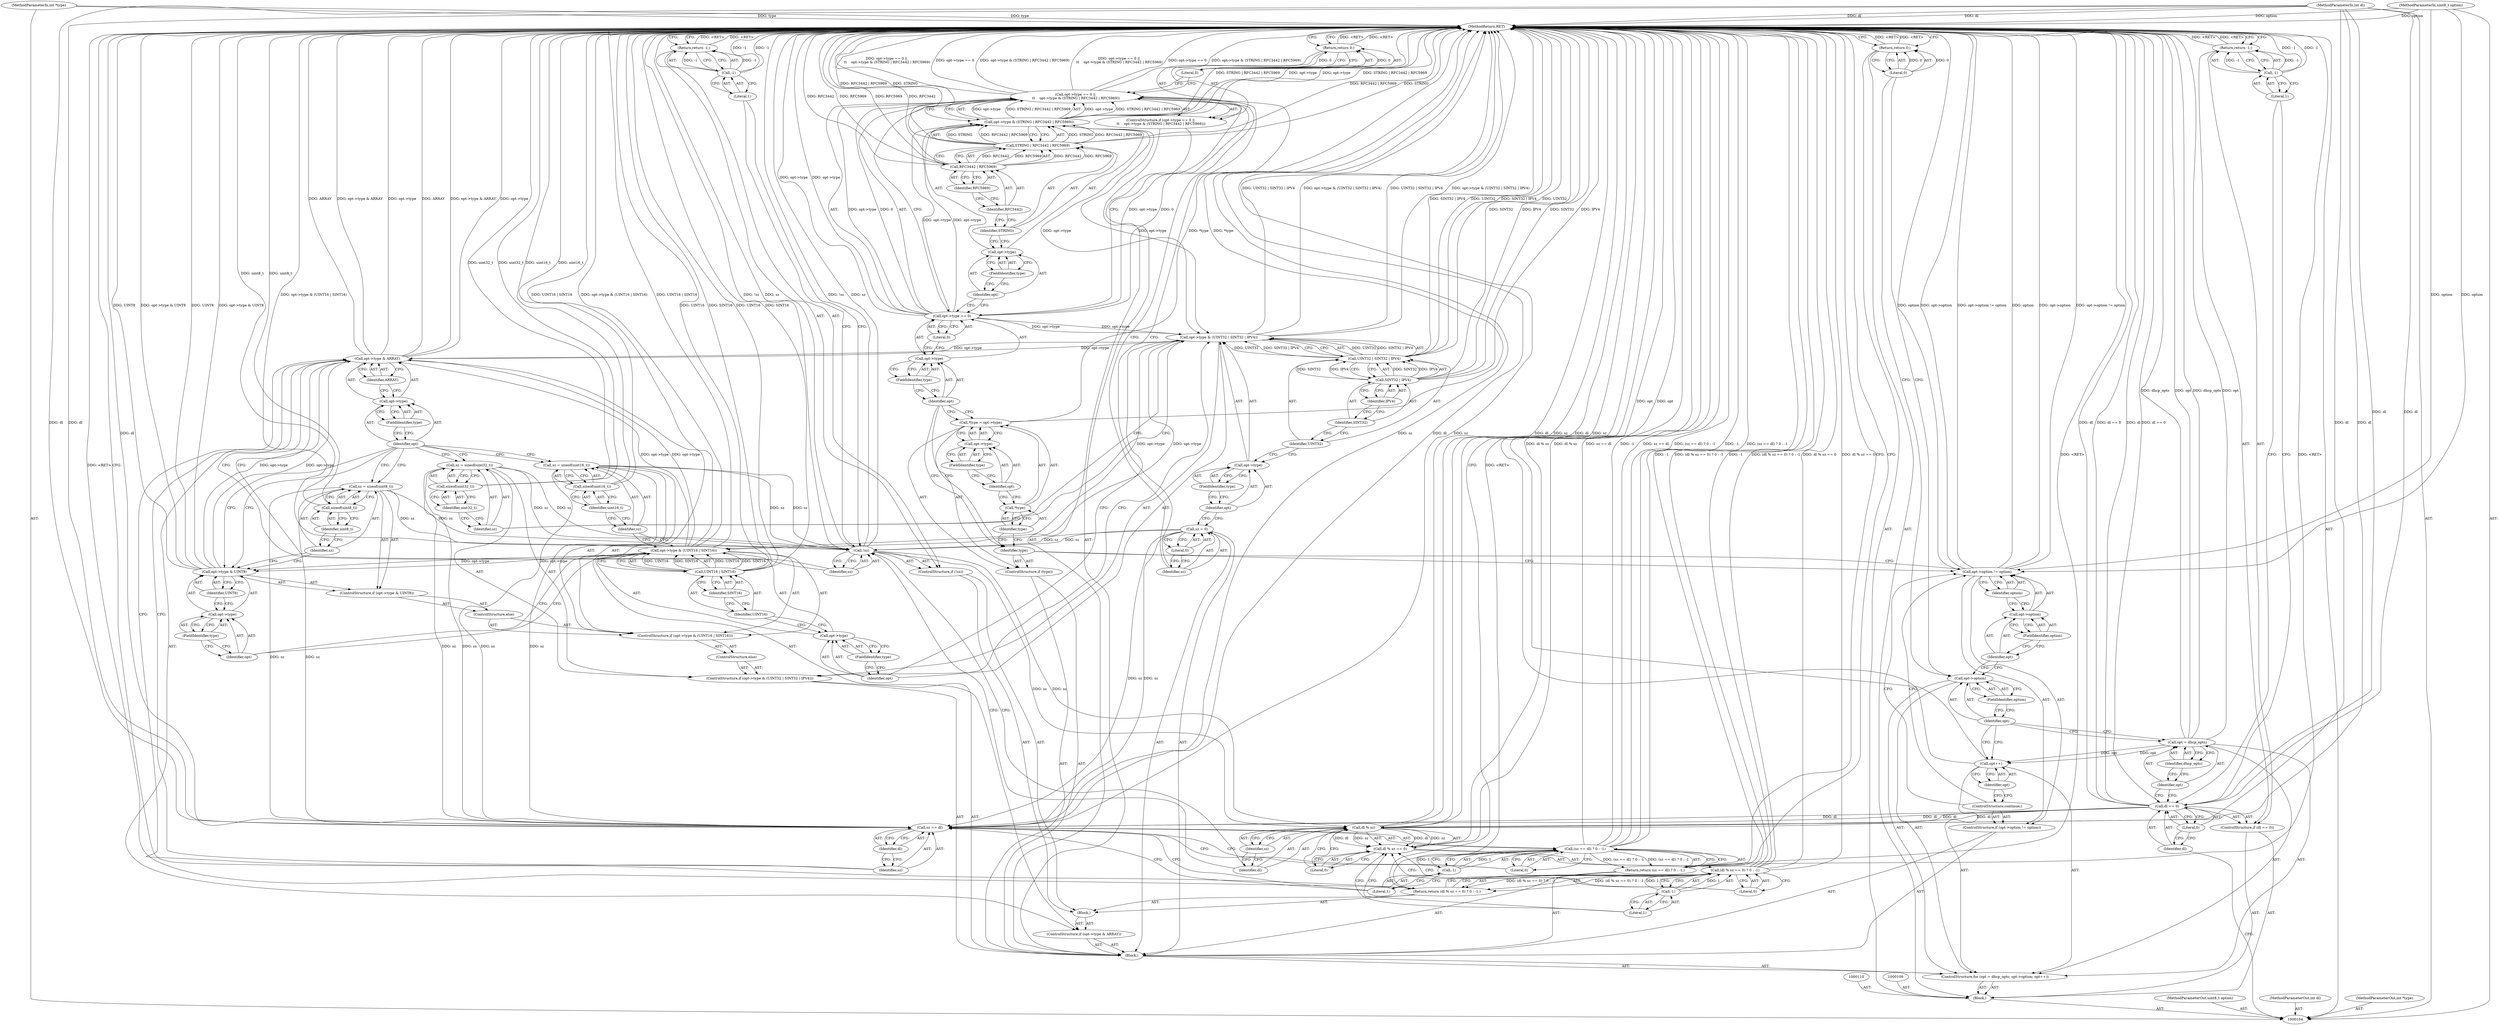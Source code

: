 digraph "0_Android_1390ace71179f04a09c300ee8d0300aa69d9db09" {
"1000235" [label="(MethodReturn,RET)"];
"1000105" [label="(MethodParameterIn,uint8_t option)"];
"1000310" [label="(MethodParameterOut,uint8_t option)"];
"1000106" [label="(MethodParameterIn,int dl)"];
"1000311" [label="(MethodParameterOut,int dl)"];
"1000107" [label="(MethodParameterIn,int *type)"];
"1000312" [label="(MethodParameterOut,int *type)"];
"1000128" [label="(ControlStructure,if (opt->option != option))"];
"1000132" [label="(FieldIdentifier,option)"];
"1000133" [label="(Identifier,option)"];
"1000129" [label="(Call,opt->option != option)"];
"1000130" [label="(Call,opt->option)"];
"1000131" [label="(Identifier,opt)"];
"1000134" [label="(ControlStructure,continue;)"];
"1000135" [label="(ControlStructure,if (type))"];
"1000136" [label="(Identifier,type)"];
"1000140" [label="(Call,opt->type)"];
"1000141" [label="(Identifier,opt)"];
"1000142" [label="(FieldIdentifier,type)"];
"1000137" [label="(Call,*type = opt->type)"];
"1000138" [label="(Call,*type)"];
"1000139" [label="(Identifier,type)"];
"1000148" [label="(FieldIdentifier,type)"];
"1000149" [label="(Literal,0)"];
"1000143" [label="(ControlStructure,if (opt->type == 0 ||\n \t\t    opt->type & (STRING | RFC3442 | RFC5969)))"];
"1000144" [label="(Call,opt->type == 0 ||\n \t\t    opt->type & (STRING | RFC3442 | RFC5969))"];
"1000145" [label="(Call,opt->type == 0)"];
"1000146" [label="(Call,opt->type)"];
"1000147" [label="(Identifier,opt)"];
"1000153" [label="(FieldIdentifier,type)"];
"1000154" [label="(Call,STRING | RFC3442 | RFC5969)"];
"1000155" [label="(Identifier,STRING)"];
"1000156" [label="(Call,RFC3442 | RFC5969)"];
"1000157" [label="(Identifier,RFC3442)"];
"1000158" [label="(Identifier,RFC5969)"];
"1000150" [label="(Call,opt->type & (STRING | RFC3442 | RFC5969))"];
"1000151" [label="(Call,opt->type)"];
"1000152" [label="(Identifier,opt)"];
"1000108" [label="(Block,)"];
"1000160" [label="(Literal,0)"];
"1000159" [label="(Return,return 0;)"];
"1000161" [label="(Call,sz = 0)"];
"1000162" [label="(Identifier,sz)"];
"1000163" [label="(Literal,0)"];
"1000168" [label="(FieldIdentifier,type)"];
"1000169" [label="(Call,UINT32 | SINT32 | IPV4)"];
"1000170" [label="(Identifier,UINT32)"];
"1000164" [label="(ControlStructure,if (opt->type & (UINT32 | SINT32 | IPV4)))"];
"1000171" [label="(Call,SINT32 | IPV4)"];
"1000172" [label="(Identifier,SINT32)"];
"1000173" [label="(Identifier,IPV4)"];
"1000165" [label="(Call,opt->type & (UINT32 | SINT32 | IPV4))"];
"1000166" [label="(Call,opt->type)"];
"1000167" [label="(Identifier,opt)"];
"1000177" [label="(Identifier,uint32_t)"];
"1000174" [label="(Call,sz = sizeof(uint32_t))"];
"1000175" [label="(Identifier,sz)"];
"1000176" [label="(Call,sizeof(uint32_t))"];
"1000180" [label="(Call,opt->type & (UINT16 | SINT16))"];
"1000181" [label="(Call,opt->type)"];
"1000182" [label="(Identifier,opt)"];
"1000183" [label="(FieldIdentifier,type)"];
"1000178" [label="(ControlStructure,else)"];
"1000184" [label="(Call,UINT16 | SINT16)"];
"1000185" [label="(Identifier,UINT16)"];
"1000186" [label="(Identifier,SINT16)"];
"1000179" [label="(ControlStructure,if (opt->type & (UINT16 | SINT16)))"];
"1000190" [label="(Identifier,uint16_t)"];
"1000187" [label="(Call,sz = sizeof(uint16_t))"];
"1000188" [label="(Identifier,sz)"];
"1000189" [label="(Call,sizeof(uint16_t))"];
"1000193" [label="(Call,opt->type & UINT8)"];
"1000194" [label="(Call,opt->type)"];
"1000195" [label="(Identifier,opt)"];
"1000196" [label="(FieldIdentifier,type)"];
"1000191" [label="(ControlStructure,else)"];
"1000197" [label="(Identifier,UINT8)"];
"1000192" [label="(ControlStructure,if (opt->type & UINT8))"];
"1000201" [label="(Identifier,uint8_t)"];
"1000198" [label="(Call,sz = sizeof(uint8_t))"];
"1000199" [label="(Identifier,sz)"];
"1000200" [label="(Call,sizeof(uint8_t))"];
"1000206" [label="(FieldIdentifier,type)"];
"1000207" [label="(Identifier,ARRAY)"];
"1000202" [label="(ControlStructure,if (opt->type & ARRAY))"];
"1000208" [label="(Block,)"];
"1000203" [label="(Call,opt->type & ARRAY)"];
"1000204" [label="(Call,opt->type)"];
"1000205" [label="(Identifier,opt)"];
"1000212" [label="(Return,return -1;)"];
"1000213" [label="(Call,-1)"];
"1000214" [label="(Literal,1)"];
"1000209" [label="(ControlStructure,if (!sz))"];
"1000210" [label="(Call,!sz)"];
"1000211" [label="(Identifier,sz)"];
"1000216" [label="(Call,(dl % sz == 0) ? 0 : -1)"];
"1000217" [label="(Call,dl % sz == 0)"];
"1000218" [label="(Call,dl % sz)"];
"1000219" [label="(Identifier,dl)"];
"1000220" [label="(Identifier,sz)"];
"1000221" [label="(Literal,0)"];
"1000222" [label="(Literal,0)"];
"1000215" [label="(Return,return (dl % sz == 0) ? 0 : -1;)"];
"1000223" [label="(Call,-1)"];
"1000224" [label="(Literal,1)"];
"1000227" [label="(Call,sz == dl)"];
"1000228" [label="(Identifier,sz)"];
"1000229" [label="(Identifier,dl)"];
"1000225" [label="(Return,return (sz == dl) ? 0 : -1;)"];
"1000230" [label="(Literal,0)"];
"1000231" [label="(Call,-1)"];
"1000232" [label="(Literal,1)"];
"1000226" [label="(Call,(sz == dl) ? 0 : -1)"];
"1000233" [label="(Return,return 0;)"];
"1000234" [label="(Literal,0)"];
"1000111" [label="(ControlStructure,if (dl == 0))"];
"1000114" [label="(Literal,0)"];
"1000112" [label="(Call,dl == 0)"];
"1000113" [label="(Identifier,dl)"];
"1000115" [label="(Return,return -1;)"];
"1000116" [label="(Call,-1)"];
"1000117" [label="(Literal,1)"];
"1000118" [label="(ControlStructure,for (opt = dhcp_opts; opt->option; opt++))"];
"1000121" [label="(Identifier,dhcp_opts)"];
"1000122" [label="(Call,opt->option)"];
"1000123" [label="(Identifier,opt)"];
"1000124" [label="(FieldIdentifier,option)"];
"1000125" [label="(Call,opt++)"];
"1000126" [label="(Identifier,opt)"];
"1000127" [label="(Block,)"];
"1000119" [label="(Call,opt = dhcp_opts)"];
"1000120" [label="(Identifier,opt)"];
"1000235" -> "1000104"  [label="AST: "];
"1000235" -> "1000115"  [label="CFG: "];
"1000235" -> "1000159"  [label="CFG: "];
"1000235" -> "1000212"  [label="CFG: "];
"1000235" -> "1000215"  [label="CFG: "];
"1000235" -> "1000225"  [label="CFG: "];
"1000235" -> "1000233"  [label="CFG: "];
"1000233" -> "1000235"  [label="DDG: <RET>"];
"1000216" -> "1000235"  [label="DDG: -1"];
"1000216" -> "1000235"  [label="DDG: (dl % sz == 0) ? 0 : -1"];
"1000216" -> "1000235"  [label="DDG: dl % sz == 0"];
"1000184" -> "1000235"  [label="DDG: UINT16"];
"1000184" -> "1000235"  [label="DDG: SINT16"];
"1000180" -> "1000235"  [label="DDG: UINT16 | SINT16"];
"1000180" -> "1000235"  [label="DDG: opt->type & (UINT16 | SINT16)"];
"1000203" -> "1000235"  [label="DDG: ARRAY"];
"1000203" -> "1000235"  [label="DDG: opt->type & ARRAY"];
"1000203" -> "1000235"  [label="DDG: opt->type"];
"1000226" -> "1000235"  [label="DDG: -1"];
"1000226" -> "1000235"  [label="DDG: sz == dl"];
"1000226" -> "1000235"  [label="DDG: (sz == dl) ? 0 : -1"];
"1000150" -> "1000235"  [label="DDG: STRING | RFC3442 | RFC5969"];
"1000150" -> "1000235"  [label="DDG: opt->type"];
"1000193" -> "1000235"  [label="DDG: UINT8"];
"1000193" -> "1000235"  [label="DDG: opt->type & UINT8"];
"1000145" -> "1000235"  [label="DDG: opt->type"];
"1000129" -> "1000235"  [label="DDG: opt->option"];
"1000129" -> "1000235"  [label="DDG: opt->option != option"];
"1000129" -> "1000235"  [label="DDG: option"];
"1000125" -> "1000235"  [label="DDG: opt"];
"1000171" -> "1000235"  [label="DDG: SINT32"];
"1000171" -> "1000235"  [label="DDG: IPV4"];
"1000200" -> "1000235"  [label="DDG: uint8_t"];
"1000210" -> "1000235"  [label="DDG: !sz"];
"1000210" -> "1000235"  [label="DDG: sz"];
"1000107" -> "1000235"  [label="DDG: type"];
"1000165" -> "1000235"  [label="DDG: UINT32 | SINT32 | IPV4"];
"1000165" -> "1000235"  [label="DDG: opt->type & (UINT32 | SINT32 | IPV4)"];
"1000189" -> "1000235"  [label="DDG: uint16_t"];
"1000156" -> "1000235"  [label="DDG: RFC3442"];
"1000156" -> "1000235"  [label="DDG: RFC5969"];
"1000105" -> "1000235"  [label="DDG: option"];
"1000218" -> "1000235"  [label="DDG: dl"];
"1000218" -> "1000235"  [label="DDG: sz"];
"1000227" -> "1000235"  [label="DDG: sz"];
"1000227" -> "1000235"  [label="DDG: dl"];
"1000154" -> "1000235"  [label="DDG: STRING"];
"1000154" -> "1000235"  [label="DDG: RFC3442 | RFC5969"];
"1000144" -> "1000235"  [label="DDG: opt->type == 0 ||\n \t\t    opt->type & (STRING | RFC3442 | RFC5969)"];
"1000144" -> "1000235"  [label="DDG: opt->type == 0"];
"1000144" -> "1000235"  [label="DDG: opt->type & (STRING | RFC3442 | RFC5969)"];
"1000119" -> "1000235"  [label="DDG: dhcp_opts"];
"1000119" -> "1000235"  [label="DDG: opt"];
"1000217" -> "1000235"  [label="DDG: dl % sz"];
"1000112" -> "1000235"  [label="DDG: dl == 0"];
"1000112" -> "1000235"  [label="DDG: dl"];
"1000213" -> "1000235"  [label="DDG: -1"];
"1000169" -> "1000235"  [label="DDG: SINT32 | IPV4"];
"1000169" -> "1000235"  [label="DDG: UINT32"];
"1000176" -> "1000235"  [label="DDG: uint32_t"];
"1000137" -> "1000235"  [label="DDG: *type"];
"1000116" -> "1000235"  [label="DDG: -1"];
"1000106" -> "1000235"  [label="DDG: dl"];
"1000159" -> "1000235"  [label="DDG: <RET>"];
"1000115" -> "1000235"  [label="DDG: <RET>"];
"1000215" -> "1000235"  [label="DDG: <RET>"];
"1000225" -> "1000235"  [label="DDG: <RET>"];
"1000212" -> "1000235"  [label="DDG: <RET>"];
"1000105" -> "1000104"  [label="AST: "];
"1000105" -> "1000235"  [label="DDG: option"];
"1000105" -> "1000129"  [label="DDG: option"];
"1000310" -> "1000104"  [label="AST: "];
"1000106" -> "1000104"  [label="AST: "];
"1000106" -> "1000235"  [label="DDG: dl"];
"1000106" -> "1000112"  [label="DDG: dl"];
"1000106" -> "1000218"  [label="DDG: dl"];
"1000106" -> "1000227"  [label="DDG: dl"];
"1000311" -> "1000104"  [label="AST: "];
"1000107" -> "1000104"  [label="AST: "];
"1000107" -> "1000235"  [label="DDG: type"];
"1000312" -> "1000104"  [label="AST: "];
"1000128" -> "1000127"  [label="AST: "];
"1000129" -> "1000128"  [label="AST: "];
"1000134" -> "1000128"  [label="AST: "];
"1000132" -> "1000130"  [label="AST: "];
"1000132" -> "1000131"  [label="CFG: "];
"1000130" -> "1000132"  [label="CFG: "];
"1000133" -> "1000129"  [label="AST: "];
"1000133" -> "1000130"  [label="CFG: "];
"1000129" -> "1000133"  [label="CFG: "];
"1000129" -> "1000128"  [label="AST: "];
"1000129" -> "1000133"  [label="CFG: "];
"1000130" -> "1000129"  [label="AST: "];
"1000133" -> "1000129"  [label="AST: "];
"1000134" -> "1000129"  [label="CFG: "];
"1000136" -> "1000129"  [label="CFG: "];
"1000129" -> "1000235"  [label="DDG: opt->option"];
"1000129" -> "1000235"  [label="DDG: opt->option != option"];
"1000129" -> "1000235"  [label="DDG: option"];
"1000105" -> "1000129"  [label="DDG: option"];
"1000130" -> "1000129"  [label="AST: "];
"1000130" -> "1000132"  [label="CFG: "];
"1000131" -> "1000130"  [label="AST: "];
"1000132" -> "1000130"  [label="AST: "];
"1000133" -> "1000130"  [label="CFG: "];
"1000131" -> "1000130"  [label="AST: "];
"1000131" -> "1000122"  [label="CFG: "];
"1000132" -> "1000131"  [label="CFG: "];
"1000134" -> "1000128"  [label="AST: "];
"1000134" -> "1000129"  [label="CFG: "];
"1000126" -> "1000134"  [label="CFG: "];
"1000135" -> "1000127"  [label="AST: "];
"1000136" -> "1000135"  [label="AST: "];
"1000137" -> "1000135"  [label="AST: "];
"1000136" -> "1000135"  [label="AST: "];
"1000136" -> "1000129"  [label="CFG: "];
"1000139" -> "1000136"  [label="CFG: "];
"1000147" -> "1000136"  [label="CFG: "];
"1000140" -> "1000137"  [label="AST: "];
"1000140" -> "1000142"  [label="CFG: "];
"1000141" -> "1000140"  [label="AST: "];
"1000142" -> "1000140"  [label="AST: "];
"1000137" -> "1000140"  [label="CFG: "];
"1000141" -> "1000140"  [label="AST: "];
"1000141" -> "1000138"  [label="CFG: "];
"1000142" -> "1000141"  [label="CFG: "];
"1000142" -> "1000140"  [label="AST: "];
"1000142" -> "1000141"  [label="CFG: "];
"1000140" -> "1000142"  [label="CFG: "];
"1000137" -> "1000135"  [label="AST: "];
"1000137" -> "1000140"  [label="CFG: "];
"1000138" -> "1000137"  [label="AST: "];
"1000140" -> "1000137"  [label="AST: "];
"1000147" -> "1000137"  [label="CFG: "];
"1000137" -> "1000235"  [label="DDG: *type"];
"1000138" -> "1000137"  [label="AST: "];
"1000138" -> "1000139"  [label="CFG: "];
"1000139" -> "1000138"  [label="AST: "];
"1000141" -> "1000138"  [label="CFG: "];
"1000139" -> "1000138"  [label="AST: "];
"1000139" -> "1000136"  [label="CFG: "];
"1000138" -> "1000139"  [label="CFG: "];
"1000148" -> "1000146"  [label="AST: "];
"1000148" -> "1000147"  [label="CFG: "];
"1000146" -> "1000148"  [label="CFG: "];
"1000149" -> "1000145"  [label="AST: "];
"1000149" -> "1000146"  [label="CFG: "];
"1000145" -> "1000149"  [label="CFG: "];
"1000143" -> "1000127"  [label="AST: "];
"1000144" -> "1000143"  [label="AST: "];
"1000159" -> "1000143"  [label="AST: "];
"1000144" -> "1000143"  [label="AST: "];
"1000144" -> "1000145"  [label="CFG: "];
"1000144" -> "1000150"  [label="CFG: "];
"1000145" -> "1000144"  [label="AST: "];
"1000150" -> "1000144"  [label="AST: "];
"1000160" -> "1000144"  [label="CFG: "];
"1000162" -> "1000144"  [label="CFG: "];
"1000144" -> "1000235"  [label="DDG: opt->type == 0 ||\n \t\t    opt->type & (STRING | RFC3442 | RFC5969)"];
"1000144" -> "1000235"  [label="DDG: opt->type == 0"];
"1000144" -> "1000235"  [label="DDG: opt->type & (STRING | RFC3442 | RFC5969)"];
"1000145" -> "1000144"  [label="DDG: opt->type"];
"1000145" -> "1000144"  [label="DDG: 0"];
"1000150" -> "1000144"  [label="DDG: opt->type"];
"1000150" -> "1000144"  [label="DDG: STRING | RFC3442 | RFC5969"];
"1000145" -> "1000144"  [label="AST: "];
"1000145" -> "1000149"  [label="CFG: "];
"1000146" -> "1000145"  [label="AST: "];
"1000149" -> "1000145"  [label="AST: "];
"1000152" -> "1000145"  [label="CFG: "];
"1000144" -> "1000145"  [label="CFG: "];
"1000145" -> "1000235"  [label="DDG: opt->type"];
"1000145" -> "1000144"  [label="DDG: opt->type"];
"1000145" -> "1000144"  [label="DDG: 0"];
"1000145" -> "1000150"  [label="DDG: opt->type"];
"1000145" -> "1000165"  [label="DDG: opt->type"];
"1000146" -> "1000145"  [label="AST: "];
"1000146" -> "1000148"  [label="CFG: "];
"1000147" -> "1000146"  [label="AST: "];
"1000148" -> "1000146"  [label="AST: "];
"1000149" -> "1000146"  [label="CFG: "];
"1000147" -> "1000146"  [label="AST: "];
"1000147" -> "1000137"  [label="CFG: "];
"1000147" -> "1000136"  [label="CFG: "];
"1000148" -> "1000147"  [label="CFG: "];
"1000153" -> "1000151"  [label="AST: "];
"1000153" -> "1000152"  [label="CFG: "];
"1000151" -> "1000153"  [label="CFG: "];
"1000154" -> "1000150"  [label="AST: "];
"1000154" -> "1000156"  [label="CFG: "];
"1000155" -> "1000154"  [label="AST: "];
"1000156" -> "1000154"  [label="AST: "];
"1000150" -> "1000154"  [label="CFG: "];
"1000154" -> "1000235"  [label="DDG: STRING"];
"1000154" -> "1000235"  [label="DDG: RFC3442 | RFC5969"];
"1000154" -> "1000150"  [label="DDG: STRING"];
"1000154" -> "1000150"  [label="DDG: RFC3442 | RFC5969"];
"1000156" -> "1000154"  [label="DDG: RFC3442"];
"1000156" -> "1000154"  [label="DDG: RFC5969"];
"1000155" -> "1000154"  [label="AST: "];
"1000155" -> "1000151"  [label="CFG: "];
"1000157" -> "1000155"  [label="CFG: "];
"1000156" -> "1000154"  [label="AST: "];
"1000156" -> "1000158"  [label="CFG: "];
"1000157" -> "1000156"  [label="AST: "];
"1000158" -> "1000156"  [label="AST: "];
"1000154" -> "1000156"  [label="CFG: "];
"1000156" -> "1000235"  [label="DDG: RFC3442"];
"1000156" -> "1000235"  [label="DDG: RFC5969"];
"1000156" -> "1000154"  [label="DDG: RFC3442"];
"1000156" -> "1000154"  [label="DDG: RFC5969"];
"1000157" -> "1000156"  [label="AST: "];
"1000157" -> "1000155"  [label="CFG: "];
"1000158" -> "1000157"  [label="CFG: "];
"1000158" -> "1000156"  [label="AST: "];
"1000158" -> "1000157"  [label="CFG: "];
"1000156" -> "1000158"  [label="CFG: "];
"1000150" -> "1000144"  [label="AST: "];
"1000150" -> "1000154"  [label="CFG: "];
"1000151" -> "1000150"  [label="AST: "];
"1000154" -> "1000150"  [label="AST: "];
"1000144" -> "1000150"  [label="CFG: "];
"1000150" -> "1000235"  [label="DDG: STRING | RFC3442 | RFC5969"];
"1000150" -> "1000235"  [label="DDG: opt->type"];
"1000150" -> "1000144"  [label="DDG: opt->type"];
"1000150" -> "1000144"  [label="DDG: STRING | RFC3442 | RFC5969"];
"1000145" -> "1000150"  [label="DDG: opt->type"];
"1000154" -> "1000150"  [label="DDG: STRING"];
"1000154" -> "1000150"  [label="DDG: RFC3442 | RFC5969"];
"1000150" -> "1000165"  [label="DDG: opt->type"];
"1000151" -> "1000150"  [label="AST: "];
"1000151" -> "1000153"  [label="CFG: "];
"1000152" -> "1000151"  [label="AST: "];
"1000153" -> "1000151"  [label="AST: "];
"1000155" -> "1000151"  [label="CFG: "];
"1000152" -> "1000151"  [label="AST: "];
"1000152" -> "1000145"  [label="CFG: "];
"1000153" -> "1000152"  [label="CFG: "];
"1000108" -> "1000104"  [label="AST: "];
"1000109" -> "1000108"  [label="AST: "];
"1000110" -> "1000108"  [label="AST: "];
"1000111" -> "1000108"  [label="AST: "];
"1000118" -> "1000108"  [label="AST: "];
"1000233" -> "1000108"  [label="AST: "];
"1000160" -> "1000159"  [label="AST: "];
"1000160" -> "1000144"  [label="CFG: "];
"1000159" -> "1000160"  [label="CFG: "];
"1000160" -> "1000159"  [label="DDG: 0"];
"1000159" -> "1000143"  [label="AST: "];
"1000159" -> "1000160"  [label="CFG: "];
"1000160" -> "1000159"  [label="AST: "];
"1000235" -> "1000159"  [label="CFG: "];
"1000159" -> "1000235"  [label="DDG: <RET>"];
"1000160" -> "1000159"  [label="DDG: 0"];
"1000161" -> "1000127"  [label="AST: "];
"1000161" -> "1000163"  [label="CFG: "];
"1000162" -> "1000161"  [label="AST: "];
"1000163" -> "1000161"  [label="AST: "];
"1000167" -> "1000161"  [label="CFG: "];
"1000161" -> "1000210"  [label="DDG: sz"];
"1000161" -> "1000227"  [label="DDG: sz"];
"1000162" -> "1000161"  [label="AST: "];
"1000162" -> "1000144"  [label="CFG: "];
"1000163" -> "1000162"  [label="CFG: "];
"1000163" -> "1000161"  [label="AST: "];
"1000163" -> "1000162"  [label="CFG: "];
"1000161" -> "1000163"  [label="CFG: "];
"1000168" -> "1000166"  [label="AST: "];
"1000168" -> "1000167"  [label="CFG: "];
"1000166" -> "1000168"  [label="CFG: "];
"1000169" -> "1000165"  [label="AST: "];
"1000169" -> "1000171"  [label="CFG: "];
"1000170" -> "1000169"  [label="AST: "];
"1000171" -> "1000169"  [label="AST: "];
"1000165" -> "1000169"  [label="CFG: "];
"1000169" -> "1000235"  [label="DDG: SINT32 | IPV4"];
"1000169" -> "1000235"  [label="DDG: UINT32"];
"1000169" -> "1000165"  [label="DDG: UINT32"];
"1000169" -> "1000165"  [label="DDG: SINT32 | IPV4"];
"1000171" -> "1000169"  [label="DDG: SINT32"];
"1000171" -> "1000169"  [label="DDG: IPV4"];
"1000170" -> "1000169"  [label="AST: "];
"1000170" -> "1000166"  [label="CFG: "];
"1000172" -> "1000170"  [label="CFG: "];
"1000164" -> "1000127"  [label="AST: "];
"1000165" -> "1000164"  [label="AST: "];
"1000174" -> "1000164"  [label="AST: "];
"1000178" -> "1000164"  [label="AST: "];
"1000171" -> "1000169"  [label="AST: "];
"1000171" -> "1000173"  [label="CFG: "];
"1000172" -> "1000171"  [label="AST: "];
"1000173" -> "1000171"  [label="AST: "];
"1000169" -> "1000171"  [label="CFG: "];
"1000171" -> "1000235"  [label="DDG: SINT32"];
"1000171" -> "1000235"  [label="DDG: IPV4"];
"1000171" -> "1000169"  [label="DDG: SINT32"];
"1000171" -> "1000169"  [label="DDG: IPV4"];
"1000172" -> "1000171"  [label="AST: "];
"1000172" -> "1000170"  [label="CFG: "];
"1000173" -> "1000172"  [label="CFG: "];
"1000173" -> "1000171"  [label="AST: "];
"1000173" -> "1000172"  [label="CFG: "];
"1000171" -> "1000173"  [label="CFG: "];
"1000165" -> "1000164"  [label="AST: "];
"1000165" -> "1000169"  [label="CFG: "];
"1000166" -> "1000165"  [label="AST: "];
"1000169" -> "1000165"  [label="AST: "];
"1000175" -> "1000165"  [label="CFG: "];
"1000182" -> "1000165"  [label="CFG: "];
"1000165" -> "1000235"  [label="DDG: UINT32 | SINT32 | IPV4"];
"1000165" -> "1000235"  [label="DDG: opt->type & (UINT32 | SINT32 | IPV4)"];
"1000150" -> "1000165"  [label="DDG: opt->type"];
"1000145" -> "1000165"  [label="DDG: opt->type"];
"1000169" -> "1000165"  [label="DDG: UINT32"];
"1000169" -> "1000165"  [label="DDG: SINT32 | IPV4"];
"1000165" -> "1000180"  [label="DDG: opt->type"];
"1000165" -> "1000203"  [label="DDG: opt->type"];
"1000166" -> "1000165"  [label="AST: "];
"1000166" -> "1000168"  [label="CFG: "];
"1000167" -> "1000166"  [label="AST: "];
"1000168" -> "1000166"  [label="AST: "];
"1000170" -> "1000166"  [label="CFG: "];
"1000167" -> "1000166"  [label="AST: "];
"1000167" -> "1000161"  [label="CFG: "];
"1000168" -> "1000167"  [label="CFG: "];
"1000177" -> "1000176"  [label="AST: "];
"1000177" -> "1000175"  [label="CFG: "];
"1000176" -> "1000177"  [label="CFG: "];
"1000174" -> "1000164"  [label="AST: "];
"1000174" -> "1000176"  [label="CFG: "];
"1000175" -> "1000174"  [label="AST: "];
"1000176" -> "1000174"  [label="AST: "];
"1000205" -> "1000174"  [label="CFG: "];
"1000174" -> "1000210"  [label="DDG: sz"];
"1000174" -> "1000227"  [label="DDG: sz"];
"1000175" -> "1000174"  [label="AST: "];
"1000175" -> "1000165"  [label="CFG: "];
"1000177" -> "1000175"  [label="CFG: "];
"1000176" -> "1000174"  [label="AST: "];
"1000176" -> "1000177"  [label="CFG: "];
"1000177" -> "1000176"  [label="AST: "];
"1000174" -> "1000176"  [label="CFG: "];
"1000176" -> "1000235"  [label="DDG: uint32_t"];
"1000180" -> "1000179"  [label="AST: "];
"1000180" -> "1000184"  [label="CFG: "];
"1000181" -> "1000180"  [label="AST: "];
"1000184" -> "1000180"  [label="AST: "];
"1000188" -> "1000180"  [label="CFG: "];
"1000195" -> "1000180"  [label="CFG: "];
"1000180" -> "1000235"  [label="DDG: UINT16 | SINT16"];
"1000180" -> "1000235"  [label="DDG: opt->type & (UINT16 | SINT16)"];
"1000165" -> "1000180"  [label="DDG: opt->type"];
"1000184" -> "1000180"  [label="DDG: UINT16"];
"1000184" -> "1000180"  [label="DDG: SINT16"];
"1000180" -> "1000193"  [label="DDG: opt->type"];
"1000180" -> "1000203"  [label="DDG: opt->type"];
"1000181" -> "1000180"  [label="AST: "];
"1000181" -> "1000183"  [label="CFG: "];
"1000182" -> "1000181"  [label="AST: "];
"1000183" -> "1000181"  [label="AST: "];
"1000185" -> "1000181"  [label="CFG: "];
"1000182" -> "1000181"  [label="AST: "];
"1000182" -> "1000165"  [label="CFG: "];
"1000183" -> "1000182"  [label="CFG: "];
"1000183" -> "1000181"  [label="AST: "];
"1000183" -> "1000182"  [label="CFG: "];
"1000181" -> "1000183"  [label="CFG: "];
"1000178" -> "1000164"  [label="AST: "];
"1000179" -> "1000178"  [label="AST: "];
"1000184" -> "1000180"  [label="AST: "];
"1000184" -> "1000186"  [label="CFG: "];
"1000185" -> "1000184"  [label="AST: "];
"1000186" -> "1000184"  [label="AST: "];
"1000180" -> "1000184"  [label="CFG: "];
"1000184" -> "1000235"  [label="DDG: UINT16"];
"1000184" -> "1000235"  [label="DDG: SINT16"];
"1000184" -> "1000180"  [label="DDG: UINT16"];
"1000184" -> "1000180"  [label="DDG: SINT16"];
"1000185" -> "1000184"  [label="AST: "];
"1000185" -> "1000181"  [label="CFG: "];
"1000186" -> "1000185"  [label="CFG: "];
"1000186" -> "1000184"  [label="AST: "];
"1000186" -> "1000185"  [label="CFG: "];
"1000184" -> "1000186"  [label="CFG: "];
"1000179" -> "1000178"  [label="AST: "];
"1000180" -> "1000179"  [label="AST: "];
"1000187" -> "1000179"  [label="AST: "];
"1000191" -> "1000179"  [label="AST: "];
"1000190" -> "1000189"  [label="AST: "];
"1000190" -> "1000188"  [label="CFG: "];
"1000189" -> "1000190"  [label="CFG: "];
"1000187" -> "1000179"  [label="AST: "];
"1000187" -> "1000189"  [label="CFG: "];
"1000188" -> "1000187"  [label="AST: "];
"1000189" -> "1000187"  [label="AST: "];
"1000205" -> "1000187"  [label="CFG: "];
"1000187" -> "1000210"  [label="DDG: sz"];
"1000187" -> "1000227"  [label="DDG: sz"];
"1000188" -> "1000187"  [label="AST: "];
"1000188" -> "1000180"  [label="CFG: "];
"1000190" -> "1000188"  [label="CFG: "];
"1000189" -> "1000187"  [label="AST: "];
"1000189" -> "1000190"  [label="CFG: "];
"1000190" -> "1000189"  [label="AST: "];
"1000187" -> "1000189"  [label="CFG: "];
"1000189" -> "1000235"  [label="DDG: uint16_t"];
"1000193" -> "1000192"  [label="AST: "];
"1000193" -> "1000197"  [label="CFG: "];
"1000194" -> "1000193"  [label="AST: "];
"1000197" -> "1000193"  [label="AST: "];
"1000199" -> "1000193"  [label="CFG: "];
"1000205" -> "1000193"  [label="CFG: "];
"1000193" -> "1000235"  [label="DDG: UINT8"];
"1000193" -> "1000235"  [label="DDG: opt->type & UINT8"];
"1000180" -> "1000193"  [label="DDG: opt->type"];
"1000193" -> "1000203"  [label="DDG: opt->type"];
"1000194" -> "1000193"  [label="AST: "];
"1000194" -> "1000196"  [label="CFG: "];
"1000195" -> "1000194"  [label="AST: "];
"1000196" -> "1000194"  [label="AST: "];
"1000197" -> "1000194"  [label="CFG: "];
"1000195" -> "1000194"  [label="AST: "];
"1000195" -> "1000180"  [label="CFG: "];
"1000196" -> "1000195"  [label="CFG: "];
"1000196" -> "1000194"  [label="AST: "];
"1000196" -> "1000195"  [label="CFG: "];
"1000194" -> "1000196"  [label="CFG: "];
"1000191" -> "1000179"  [label="AST: "];
"1000192" -> "1000191"  [label="AST: "];
"1000197" -> "1000193"  [label="AST: "];
"1000197" -> "1000194"  [label="CFG: "];
"1000193" -> "1000197"  [label="CFG: "];
"1000192" -> "1000191"  [label="AST: "];
"1000193" -> "1000192"  [label="AST: "];
"1000198" -> "1000192"  [label="AST: "];
"1000201" -> "1000200"  [label="AST: "];
"1000201" -> "1000199"  [label="CFG: "];
"1000200" -> "1000201"  [label="CFG: "];
"1000198" -> "1000192"  [label="AST: "];
"1000198" -> "1000200"  [label="CFG: "];
"1000199" -> "1000198"  [label="AST: "];
"1000200" -> "1000198"  [label="AST: "];
"1000205" -> "1000198"  [label="CFG: "];
"1000198" -> "1000210"  [label="DDG: sz"];
"1000198" -> "1000227"  [label="DDG: sz"];
"1000199" -> "1000198"  [label="AST: "];
"1000199" -> "1000193"  [label="CFG: "];
"1000201" -> "1000199"  [label="CFG: "];
"1000200" -> "1000198"  [label="AST: "];
"1000200" -> "1000201"  [label="CFG: "];
"1000201" -> "1000200"  [label="AST: "];
"1000198" -> "1000200"  [label="CFG: "];
"1000200" -> "1000235"  [label="DDG: uint8_t"];
"1000206" -> "1000204"  [label="AST: "];
"1000206" -> "1000205"  [label="CFG: "];
"1000204" -> "1000206"  [label="CFG: "];
"1000207" -> "1000203"  [label="AST: "];
"1000207" -> "1000204"  [label="CFG: "];
"1000203" -> "1000207"  [label="CFG: "];
"1000202" -> "1000127"  [label="AST: "];
"1000203" -> "1000202"  [label="AST: "];
"1000208" -> "1000202"  [label="AST: "];
"1000208" -> "1000202"  [label="AST: "];
"1000209" -> "1000208"  [label="AST: "];
"1000215" -> "1000208"  [label="AST: "];
"1000203" -> "1000202"  [label="AST: "];
"1000203" -> "1000207"  [label="CFG: "];
"1000204" -> "1000203"  [label="AST: "];
"1000207" -> "1000203"  [label="AST: "];
"1000211" -> "1000203"  [label="CFG: "];
"1000228" -> "1000203"  [label="CFG: "];
"1000203" -> "1000235"  [label="DDG: ARRAY"];
"1000203" -> "1000235"  [label="DDG: opt->type & ARRAY"];
"1000203" -> "1000235"  [label="DDG: opt->type"];
"1000193" -> "1000203"  [label="DDG: opt->type"];
"1000165" -> "1000203"  [label="DDG: opt->type"];
"1000180" -> "1000203"  [label="DDG: opt->type"];
"1000204" -> "1000203"  [label="AST: "];
"1000204" -> "1000206"  [label="CFG: "];
"1000205" -> "1000204"  [label="AST: "];
"1000206" -> "1000204"  [label="AST: "];
"1000207" -> "1000204"  [label="CFG: "];
"1000205" -> "1000204"  [label="AST: "];
"1000205" -> "1000174"  [label="CFG: "];
"1000205" -> "1000187"  [label="CFG: "];
"1000205" -> "1000198"  [label="CFG: "];
"1000205" -> "1000193"  [label="CFG: "];
"1000206" -> "1000205"  [label="CFG: "];
"1000212" -> "1000209"  [label="AST: "];
"1000212" -> "1000213"  [label="CFG: "];
"1000213" -> "1000212"  [label="AST: "];
"1000235" -> "1000212"  [label="CFG: "];
"1000212" -> "1000235"  [label="DDG: <RET>"];
"1000213" -> "1000212"  [label="DDG: -1"];
"1000213" -> "1000212"  [label="AST: "];
"1000213" -> "1000214"  [label="CFG: "];
"1000214" -> "1000213"  [label="AST: "];
"1000212" -> "1000213"  [label="CFG: "];
"1000213" -> "1000235"  [label="DDG: -1"];
"1000213" -> "1000212"  [label="DDG: -1"];
"1000214" -> "1000213"  [label="AST: "];
"1000214" -> "1000210"  [label="CFG: "];
"1000213" -> "1000214"  [label="CFG: "];
"1000209" -> "1000208"  [label="AST: "];
"1000210" -> "1000209"  [label="AST: "];
"1000212" -> "1000209"  [label="AST: "];
"1000210" -> "1000209"  [label="AST: "];
"1000210" -> "1000211"  [label="CFG: "];
"1000211" -> "1000210"  [label="AST: "];
"1000214" -> "1000210"  [label="CFG: "];
"1000219" -> "1000210"  [label="CFG: "];
"1000210" -> "1000235"  [label="DDG: !sz"];
"1000210" -> "1000235"  [label="DDG: sz"];
"1000187" -> "1000210"  [label="DDG: sz"];
"1000198" -> "1000210"  [label="DDG: sz"];
"1000161" -> "1000210"  [label="DDG: sz"];
"1000174" -> "1000210"  [label="DDG: sz"];
"1000210" -> "1000218"  [label="DDG: sz"];
"1000211" -> "1000210"  [label="AST: "];
"1000211" -> "1000203"  [label="CFG: "];
"1000210" -> "1000211"  [label="CFG: "];
"1000216" -> "1000215"  [label="AST: "];
"1000216" -> "1000222"  [label="CFG: "];
"1000216" -> "1000223"  [label="CFG: "];
"1000217" -> "1000216"  [label="AST: "];
"1000222" -> "1000216"  [label="AST: "];
"1000223" -> "1000216"  [label="AST: "];
"1000215" -> "1000216"  [label="CFG: "];
"1000216" -> "1000235"  [label="DDG: -1"];
"1000216" -> "1000235"  [label="DDG: (dl % sz == 0) ? 0 : -1"];
"1000216" -> "1000235"  [label="DDG: dl % sz == 0"];
"1000216" -> "1000215"  [label="DDG: (dl % sz == 0) ? 0 : -1"];
"1000223" -> "1000216"  [label="DDG: 1"];
"1000217" -> "1000216"  [label="AST: "];
"1000217" -> "1000221"  [label="CFG: "];
"1000218" -> "1000217"  [label="AST: "];
"1000221" -> "1000217"  [label="AST: "];
"1000222" -> "1000217"  [label="CFG: "];
"1000224" -> "1000217"  [label="CFG: "];
"1000217" -> "1000235"  [label="DDG: dl % sz"];
"1000218" -> "1000217"  [label="DDG: dl"];
"1000218" -> "1000217"  [label="DDG: sz"];
"1000218" -> "1000217"  [label="AST: "];
"1000218" -> "1000220"  [label="CFG: "];
"1000219" -> "1000218"  [label="AST: "];
"1000220" -> "1000218"  [label="AST: "];
"1000221" -> "1000218"  [label="CFG: "];
"1000218" -> "1000235"  [label="DDG: dl"];
"1000218" -> "1000235"  [label="DDG: sz"];
"1000218" -> "1000217"  [label="DDG: dl"];
"1000218" -> "1000217"  [label="DDG: sz"];
"1000112" -> "1000218"  [label="DDG: dl"];
"1000106" -> "1000218"  [label="DDG: dl"];
"1000210" -> "1000218"  [label="DDG: sz"];
"1000219" -> "1000218"  [label="AST: "];
"1000219" -> "1000210"  [label="CFG: "];
"1000220" -> "1000219"  [label="CFG: "];
"1000220" -> "1000218"  [label="AST: "];
"1000220" -> "1000219"  [label="CFG: "];
"1000218" -> "1000220"  [label="CFG: "];
"1000221" -> "1000217"  [label="AST: "];
"1000221" -> "1000218"  [label="CFG: "];
"1000217" -> "1000221"  [label="CFG: "];
"1000222" -> "1000216"  [label="AST: "];
"1000222" -> "1000217"  [label="CFG: "];
"1000216" -> "1000222"  [label="CFG: "];
"1000215" -> "1000208"  [label="AST: "];
"1000215" -> "1000216"  [label="CFG: "];
"1000216" -> "1000215"  [label="AST: "];
"1000235" -> "1000215"  [label="CFG: "];
"1000215" -> "1000235"  [label="DDG: <RET>"];
"1000216" -> "1000215"  [label="DDG: (dl % sz == 0) ? 0 : -1"];
"1000223" -> "1000216"  [label="AST: "];
"1000223" -> "1000224"  [label="CFG: "];
"1000224" -> "1000223"  [label="AST: "];
"1000216" -> "1000223"  [label="CFG: "];
"1000223" -> "1000216"  [label="DDG: 1"];
"1000224" -> "1000223"  [label="AST: "];
"1000224" -> "1000217"  [label="CFG: "];
"1000223" -> "1000224"  [label="CFG: "];
"1000227" -> "1000226"  [label="AST: "];
"1000227" -> "1000229"  [label="CFG: "];
"1000228" -> "1000227"  [label="AST: "];
"1000229" -> "1000227"  [label="AST: "];
"1000230" -> "1000227"  [label="CFG: "];
"1000232" -> "1000227"  [label="CFG: "];
"1000227" -> "1000235"  [label="DDG: sz"];
"1000227" -> "1000235"  [label="DDG: dl"];
"1000187" -> "1000227"  [label="DDG: sz"];
"1000198" -> "1000227"  [label="DDG: sz"];
"1000161" -> "1000227"  [label="DDG: sz"];
"1000174" -> "1000227"  [label="DDG: sz"];
"1000112" -> "1000227"  [label="DDG: dl"];
"1000106" -> "1000227"  [label="DDG: dl"];
"1000228" -> "1000227"  [label="AST: "];
"1000228" -> "1000203"  [label="CFG: "];
"1000229" -> "1000228"  [label="CFG: "];
"1000229" -> "1000227"  [label="AST: "];
"1000229" -> "1000228"  [label="CFG: "];
"1000227" -> "1000229"  [label="CFG: "];
"1000225" -> "1000127"  [label="AST: "];
"1000225" -> "1000226"  [label="CFG: "];
"1000226" -> "1000225"  [label="AST: "];
"1000235" -> "1000225"  [label="CFG: "];
"1000225" -> "1000235"  [label="DDG: <RET>"];
"1000226" -> "1000225"  [label="DDG: (sz == dl) ? 0 : -1"];
"1000230" -> "1000226"  [label="AST: "];
"1000230" -> "1000227"  [label="CFG: "];
"1000226" -> "1000230"  [label="CFG: "];
"1000231" -> "1000226"  [label="AST: "];
"1000231" -> "1000232"  [label="CFG: "];
"1000232" -> "1000231"  [label="AST: "];
"1000226" -> "1000231"  [label="CFG: "];
"1000231" -> "1000226"  [label="DDG: 1"];
"1000232" -> "1000231"  [label="AST: "];
"1000232" -> "1000227"  [label="CFG: "];
"1000231" -> "1000232"  [label="CFG: "];
"1000226" -> "1000225"  [label="AST: "];
"1000226" -> "1000230"  [label="CFG: "];
"1000226" -> "1000231"  [label="CFG: "];
"1000227" -> "1000226"  [label="AST: "];
"1000230" -> "1000226"  [label="AST: "];
"1000231" -> "1000226"  [label="AST: "];
"1000225" -> "1000226"  [label="CFG: "];
"1000226" -> "1000235"  [label="DDG: -1"];
"1000226" -> "1000235"  [label="DDG: sz == dl"];
"1000226" -> "1000235"  [label="DDG: (sz == dl) ? 0 : -1"];
"1000226" -> "1000225"  [label="DDG: (sz == dl) ? 0 : -1"];
"1000231" -> "1000226"  [label="DDG: 1"];
"1000233" -> "1000108"  [label="AST: "];
"1000233" -> "1000234"  [label="CFG: "];
"1000234" -> "1000233"  [label="AST: "];
"1000235" -> "1000233"  [label="CFG: "];
"1000233" -> "1000235"  [label="DDG: <RET>"];
"1000234" -> "1000233"  [label="DDG: 0"];
"1000234" -> "1000233"  [label="AST: "];
"1000234" -> "1000122"  [label="CFG: "];
"1000233" -> "1000234"  [label="CFG: "];
"1000234" -> "1000233"  [label="DDG: 0"];
"1000111" -> "1000108"  [label="AST: "];
"1000112" -> "1000111"  [label="AST: "];
"1000115" -> "1000111"  [label="AST: "];
"1000114" -> "1000112"  [label="AST: "];
"1000114" -> "1000113"  [label="CFG: "];
"1000112" -> "1000114"  [label="CFG: "];
"1000112" -> "1000111"  [label="AST: "];
"1000112" -> "1000114"  [label="CFG: "];
"1000113" -> "1000112"  [label="AST: "];
"1000114" -> "1000112"  [label="AST: "];
"1000117" -> "1000112"  [label="CFG: "];
"1000120" -> "1000112"  [label="CFG: "];
"1000112" -> "1000235"  [label="DDG: dl == 0"];
"1000112" -> "1000235"  [label="DDG: dl"];
"1000106" -> "1000112"  [label="DDG: dl"];
"1000112" -> "1000218"  [label="DDG: dl"];
"1000112" -> "1000227"  [label="DDG: dl"];
"1000113" -> "1000112"  [label="AST: "];
"1000113" -> "1000104"  [label="CFG: "];
"1000114" -> "1000113"  [label="CFG: "];
"1000115" -> "1000111"  [label="AST: "];
"1000115" -> "1000116"  [label="CFG: "];
"1000116" -> "1000115"  [label="AST: "];
"1000235" -> "1000115"  [label="CFG: "];
"1000115" -> "1000235"  [label="DDG: <RET>"];
"1000116" -> "1000115"  [label="DDG: -1"];
"1000116" -> "1000115"  [label="AST: "];
"1000116" -> "1000117"  [label="CFG: "];
"1000117" -> "1000116"  [label="AST: "];
"1000115" -> "1000116"  [label="CFG: "];
"1000116" -> "1000235"  [label="DDG: -1"];
"1000116" -> "1000115"  [label="DDG: -1"];
"1000117" -> "1000116"  [label="AST: "];
"1000117" -> "1000112"  [label="CFG: "];
"1000116" -> "1000117"  [label="CFG: "];
"1000118" -> "1000108"  [label="AST: "];
"1000119" -> "1000118"  [label="AST: "];
"1000122" -> "1000118"  [label="AST: "];
"1000125" -> "1000118"  [label="AST: "];
"1000127" -> "1000118"  [label="AST: "];
"1000121" -> "1000119"  [label="AST: "];
"1000121" -> "1000120"  [label="CFG: "];
"1000119" -> "1000121"  [label="CFG: "];
"1000122" -> "1000118"  [label="AST: "];
"1000122" -> "1000124"  [label="CFG: "];
"1000123" -> "1000122"  [label="AST: "];
"1000124" -> "1000122"  [label="AST: "];
"1000131" -> "1000122"  [label="CFG: "];
"1000234" -> "1000122"  [label="CFG: "];
"1000123" -> "1000122"  [label="AST: "];
"1000123" -> "1000119"  [label="CFG: "];
"1000123" -> "1000125"  [label="CFG: "];
"1000124" -> "1000123"  [label="CFG: "];
"1000124" -> "1000122"  [label="AST: "];
"1000124" -> "1000123"  [label="CFG: "];
"1000122" -> "1000124"  [label="CFG: "];
"1000125" -> "1000118"  [label="AST: "];
"1000125" -> "1000126"  [label="CFG: "];
"1000126" -> "1000125"  [label="AST: "];
"1000123" -> "1000125"  [label="CFG: "];
"1000125" -> "1000235"  [label="DDG: opt"];
"1000119" -> "1000125"  [label="DDG: opt"];
"1000126" -> "1000125"  [label="AST: "];
"1000126" -> "1000134"  [label="CFG: "];
"1000125" -> "1000126"  [label="CFG: "];
"1000127" -> "1000118"  [label="AST: "];
"1000128" -> "1000127"  [label="AST: "];
"1000135" -> "1000127"  [label="AST: "];
"1000143" -> "1000127"  [label="AST: "];
"1000161" -> "1000127"  [label="AST: "];
"1000164" -> "1000127"  [label="AST: "];
"1000202" -> "1000127"  [label="AST: "];
"1000225" -> "1000127"  [label="AST: "];
"1000119" -> "1000118"  [label="AST: "];
"1000119" -> "1000121"  [label="CFG: "];
"1000120" -> "1000119"  [label="AST: "];
"1000121" -> "1000119"  [label="AST: "];
"1000123" -> "1000119"  [label="CFG: "];
"1000119" -> "1000235"  [label="DDG: dhcp_opts"];
"1000119" -> "1000235"  [label="DDG: opt"];
"1000119" -> "1000125"  [label="DDG: opt"];
"1000120" -> "1000119"  [label="AST: "];
"1000120" -> "1000112"  [label="CFG: "];
"1000121" -> "1000120"  [label="CFG: "];
}
